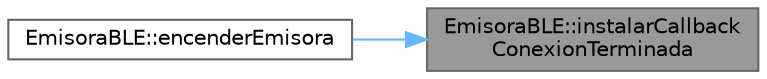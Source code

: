 digraph "EmisoraBLE::instalarCallbackConexionTerminada"
{
 // INTERACTIVE_SVG=YES
 // LATEX_PDF_SIZE
  bgcolor="transparent";
  edge [fontname=Helvetica,fontsize=10,labelfontname=Helvetica,labelfontsize=10];
  node [fontname=Helvetica,fontsize=10,shape=box,height=0.2,width=0.4];
  rankdir="RL";
  Node1 [id="Node000001",label="EmisoraBLE::instalarCallback\lConexionTerminada",height=0.2,width=0.4,color="gray40", fillcolor="grey60", style="filled", fontcolor="black",tooltip="Instala un callback para la conexión terminada."];
  Node1 -> Node2 [id="edge1_Node000001_Node000002",dir="back",color="steelblue1",style="solid",tooltip=" "];
  Node2 [id="Node000002",label="EmisoraBLE::encenderEmisora",height=0.2,width=0.4,color="grey40", fillcolor="white", style="filled",URL="$d3/d52/a00023_ada243f2f1185a7d66ea33de6bdb06590.html#ada243f2f1185a7d66ea33de6bdb06590",tooltip="Enciende la emisora y establece callbacks."];
}
